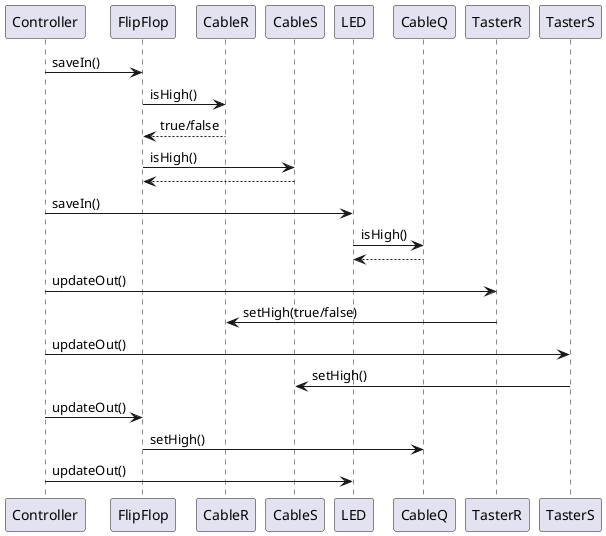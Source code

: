 @startuml
'https://plantuml.com/activity-diagram-beta

Controller->FlipFlop:saveIn()
FlipFlop->CableR:isHigh()
CableR-->FlipFlop:true/false
FlipFlop->CableS:isHigh()
CableS-->FlipFlop
Controller->LED:saveIn()
LED->CableQ:isHigh()
CableQ-->LED

Controller->TasterR:updateOut()
TasterR->CableR:setHigh(true/false)
Controller->TasterS:updateOut()
TasterS->CableS:setHigh()

Controller->FlipFlop: updateOut()
FlipFlop->CableQ:setHigh()
Controller->LED:updateOut()



@enduml